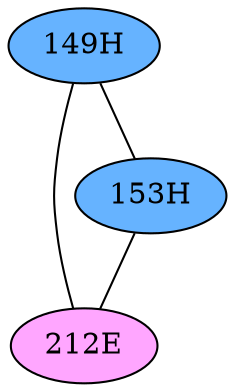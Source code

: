 // The Round Table
graph {
	"149H" [fillcolor="#66B3FF" style=radial]
	"212E" [fillcolor="#FFA6FF" style=radial]
	"149H" -- "212E" [penwidth=1]
	"149H" [fillcolor="#66B3FF" style=radial]
	"153H" [fillcolor="#66B3FF" style=radial]
	"149H" -- "153H" [penwidth=1]
	"153H" [fillcolor="#66B3FF" style=radial]
	"212E" [fillcolor="#FFA6FF" style=radial]
	"153H" -- "212E" [penwidth=1]
}
